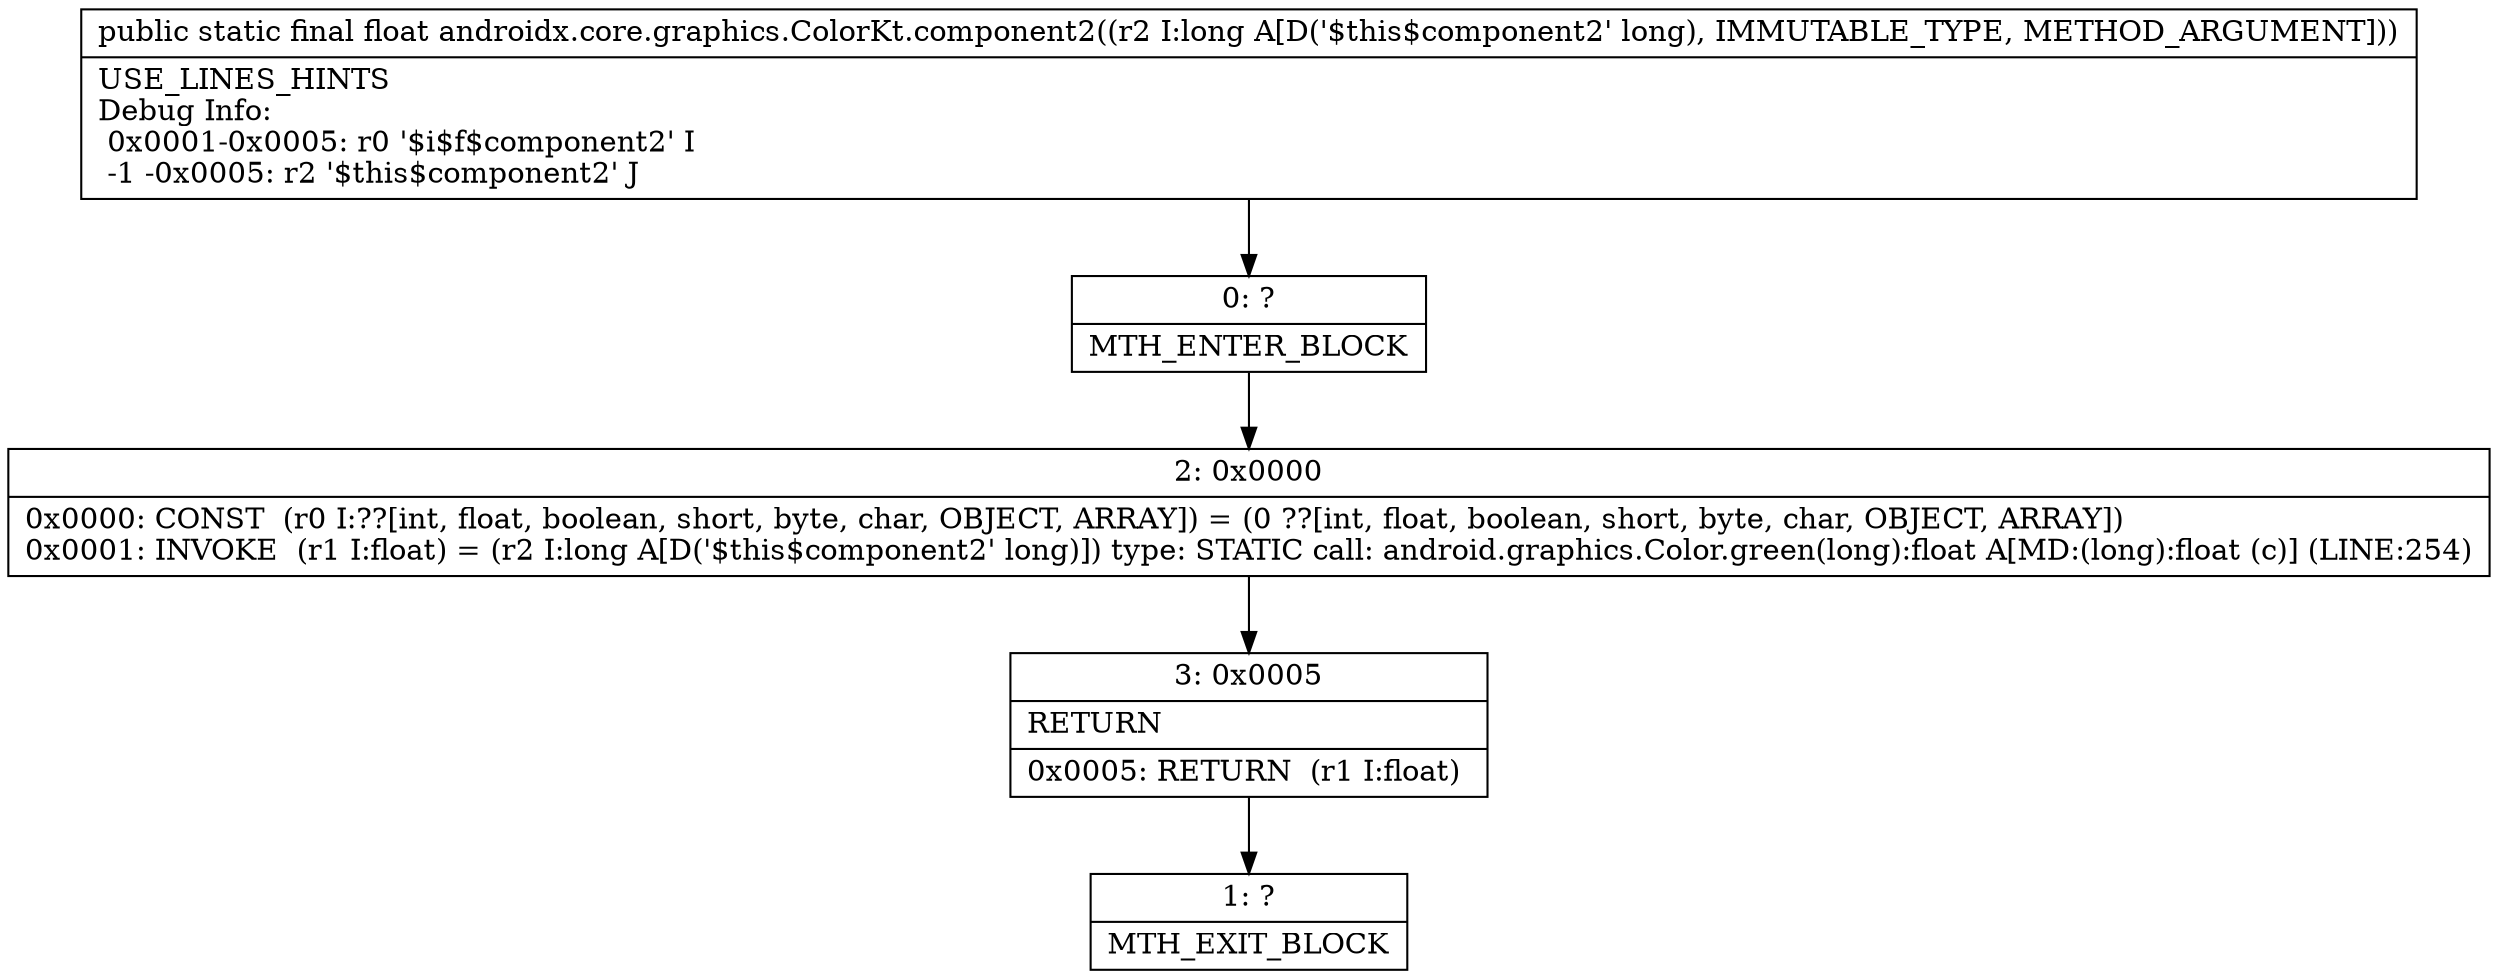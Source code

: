 digraph "CFG forandroidx.core.graphics.ColorKt.component2(J)F" {
Node_0 [shape=record,label="{0\:\ ?|MTH_ENTER_BLOCK\l}"];
Node_2 [shape=record,label="{2\:\ 0x0000|0x0000: CONST  (r0 I:??[int, float, boolean, short, byte, char, OBJECT, ARRAY]) = (0 ??[int, float, boolean, short, byte, char, OBJECT, ARRAY]) \l0x0001: INVOKE  (r1 I:float) = (r2 I:long A[D('$this$component2' long)]) type: STATIC call: android.graphics.Color.green(long):float A[MD:(long):float (c)] (LINE:254)\l}"];
Node_3 [shape=record,label="{3\:\ 0x0005|RETURN\l|0x0005: RETURN  (r1 I:float) \l}"];
Node_1 [shape=record,label="{1\:\ ?|MTH_EXIT_BLOCK\l}"];
MethodNode[shape=record,label="{public static final float androidx.core.graphics.ColorKt.component2((r2 I:long A[D('$this$component2' long), IMMUTABLE_TYPE, METHOD_ARGUMENT]))  | USE_LINES_HINTS\lDebug Info:\l  0x0001\-0x0005: r0 '$i$f$component2' I\l  \-1 \-0x0005: r2 '$this$component2' J\l}"];
MethodNode -> Node_0;Node_0 -> Node_2;
Node_2 -> Node_3;
Node_3 -> Node_1;
}

